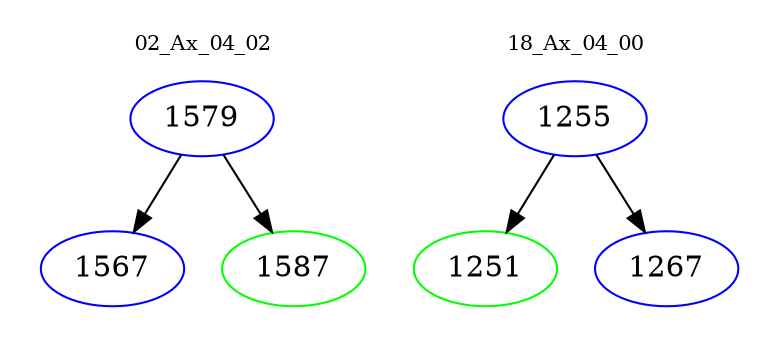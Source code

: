 digraph{
subgraph cluster_0 {
color = white
label = "02_Ax_04_02";
fontsize=10;
T0_1579 [label="1579", color="blue"]
T0_1579 -> T0_1567 [color="black"]
T0_1567 [label="1567", color="blue"]
T0_1579 -> T0_1587 [color="black"]
T0_1587 [label="1587", color="green"]
}
subgraph cluster_1 {
color = white
label = "18_Ax_04_00";
fontsize=10;
T1_1255 [label="1255", color="blue"]
T1_1255 -> T1_1251 [color="black"]
T1_1251 [label="1251", color="green"]
T1_1255 -> T1_1267 [color="black"]
T1_1267 [label="1267", color="blue"]
}
}
